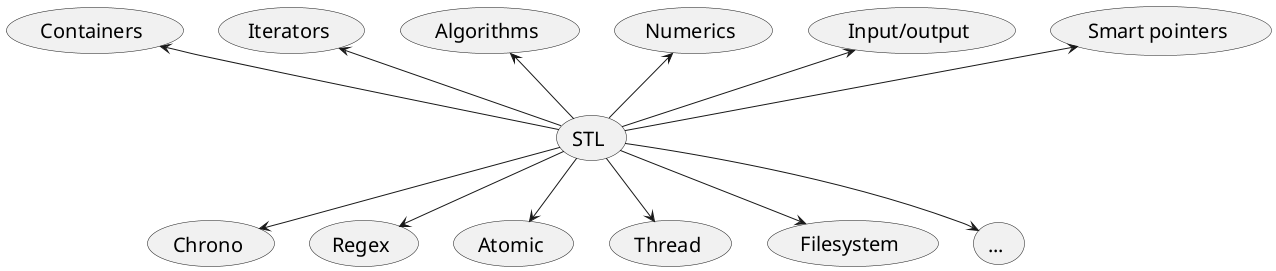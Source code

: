 @startuml
skinparam defaultFontSize 20

(Containers) <-- (STL)
(Iterators) <-- (STL)
(Algorithms) <-- (STL)
(Numerics) <-- (STL)
(Input/output) <-- (STL)
(Smart pointers) <-- (STL)

(STL) --> (Chrono)
(STL) --> (Regex)
(STL) --> (Atomic)
(STL) --> (Thread)
(STL) --> (Filesystem)
(STL) --> (...)
@enduml
